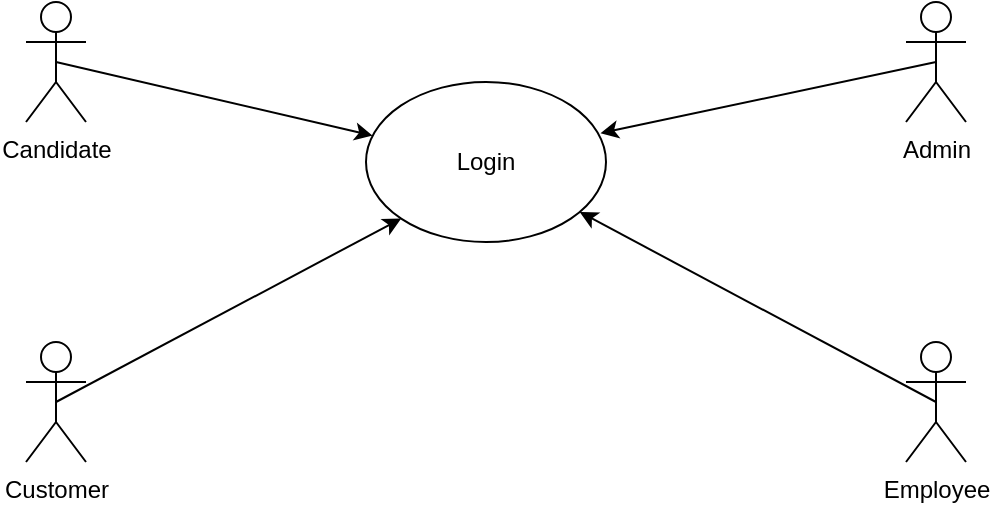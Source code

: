 <mxfile version="14.4.7" type="github">
  <diagram id="C5RBs43oDa-KdzZeNtuy" name="Page-1">
    <mxGraphModel dx="998" dy="548" grid="1" gridSize="10" guides="1" tooltips="1" connect="1" arrows="1" fold="1" page="1" pageScale="1" pageWidth="827" pageHeight="1169" math="0" shadow="0">
      <root>
        <mxCell id="WIyWlLk6GJQsqaUBKTNV-0" />
        <mxCell id="WIyWlLk6GJQsqaUBKTNV-1" parent="WIyWlLk6GJQsqaUBKTNV-0" />
        <mxCell id="p8sUAyVJWzeTO4ztUlNU-18" style="edgeStyle=none;rounded=0;orthogonalLoop=1;jettySize=auto;html=1;exitX=0.5;exitY=0.5;exitDx=0;exitDy=0;exitPerimeter=0;entryX=0.977;entryY=0.32;entryDx=0;entryDy=0;entryPerimeter=0;" edge="1" parent="WIyWlLk6GJQsqaUBKTNV-1" source="p8sUAyVJWzeTO4ztUlNU-0" target="p8sUAyVJWzeTO4ztUlNU-5">
          <mxGeometry relative="1" as="geometry" />
        </mxCell>
        <mxCell id="p8sUAyVJWzeTO4ztUlNU-0" value="Admin" style="shape=umlActor;verticalLabelPosition=bottom;verticalAlign=top;html=1;outlineConnect=0;" vertex="1" parent="WIyWlLk6GJQsqaUBKTNV-1">
          <mxGeometry x="570" y="120" width="30" height="60" as="geometry" />
        </mxCell>
        <mxCell id="p8sUAyVJWzeTO4ztUlNU-16" style="edgeStyle=none;rounded=0;orthogonalLoop=1;jettySize=auto;html=1;exitX=0.5;exitY=0.5;exitDx=0;exitDy=0;exitPerimeter=0;" edge="1" parent="WIyWlLk6GJQsqaUBKTNV-1" source="p8sUAyVJWzeTO4ztUlNU-2" target="p8sUAyVJWzeTO4ztUlNU-5">
          <mxGeometry relative="1" as="geometry" />
        </mxCell>
        <mxCell id="p8sUAyVJWzeTO4ztUlNU-2" value="Candidate" style="shape=umlActor;verticalLabelPosition=bottom;verticalAlign=top;html=1;outlineConnect=0;" vertex="1" parent="WIyWlLk6GJQsqaUBKTNV-1">
          <mxGeometry x="130" y="120" width="30" height="60" as="geometry" />
        </mxCell>
        <mxCell id="p8sUAyVJWzeTO4ztUlNU-17" style="edgeStyle=none;rounded=0;orthogonalLoop=1;jettySize=auto;html=1;exitX=0.5;exitY=0.5;exitDx=0;exitDy=0;exitPerimeter=0;entryX=0;entryY=1;entryDx=0;entryDy=0;" edge="1" parent="WIyWlLk6GJQsqaUBKTNV-1" source="p8sUAyVJWzeTO4ztUlNU-3" target="p8sUAyVJWzeTO4ztUlNU-5">
          <mxGeometry relative="1" as="geometry" />
        </mxCell>
        <mxCell id="p8sUAyVJWzeTO4ztUlNU-3" value="Customer" style="shape=umlActor;verticalLabelPosition=bottom;verticalAlign=top;html=1;outlineConnect=0;" vertex="1" parent="WIyWlLk6GJQsqaUBKTNV-1">
          <mxGeometry x="130" y="290" width="30" height="60" as="geometry" />
        </mxCell>
        <mxCell id="p8sUAyVJWzeTO4ztUlNU-19" style="edgeStyle=none;rounded=0;orthogonalLoop=1;jettySize=auto;html=1;exitX=0.5;exitY=0.5;exitDx=0;exitDy=0;exitPerimeter=0;" edge="1" parent="WIyWlLk6GJQsqaUBKTNV-1" source="p8sUAyVJWzeTO4ztUlNU-4" target="p8sUAyVJWzeTO4ztUlNU-5">
          <mxGeometry relative="1" as="geometry" />
        </mxCell>
        <mxCell id="p8sUAyVJWzeTO4ztUlNU-4" value="Employee" style="shape=umlActor;verticalLabelPosition=bottom;verticalAlign=top;html=1;outlineConnect=0;" vertex="1" parent="WIyWlLk6GJQsqaUBKTNV-1">
          <mxGeometry x="570" y="290" width="30" height="60" as="geometry" />
        </mxCell>
        <mxCell id="p8sUAyVJWzeTO4ztUlNU-5" value="Login" style="ellipse;whiteSpace=wrap;html=1;" vertex="1" parent="WIyWlLk6GJQsqaUBKTNV-1">
          <mxGeometry x="300" y="160" width="120" height="80" as="geometry" />
        </mxCell>
      </root>
    </mxGraphModel>
  </diagram>
</mxfile>
